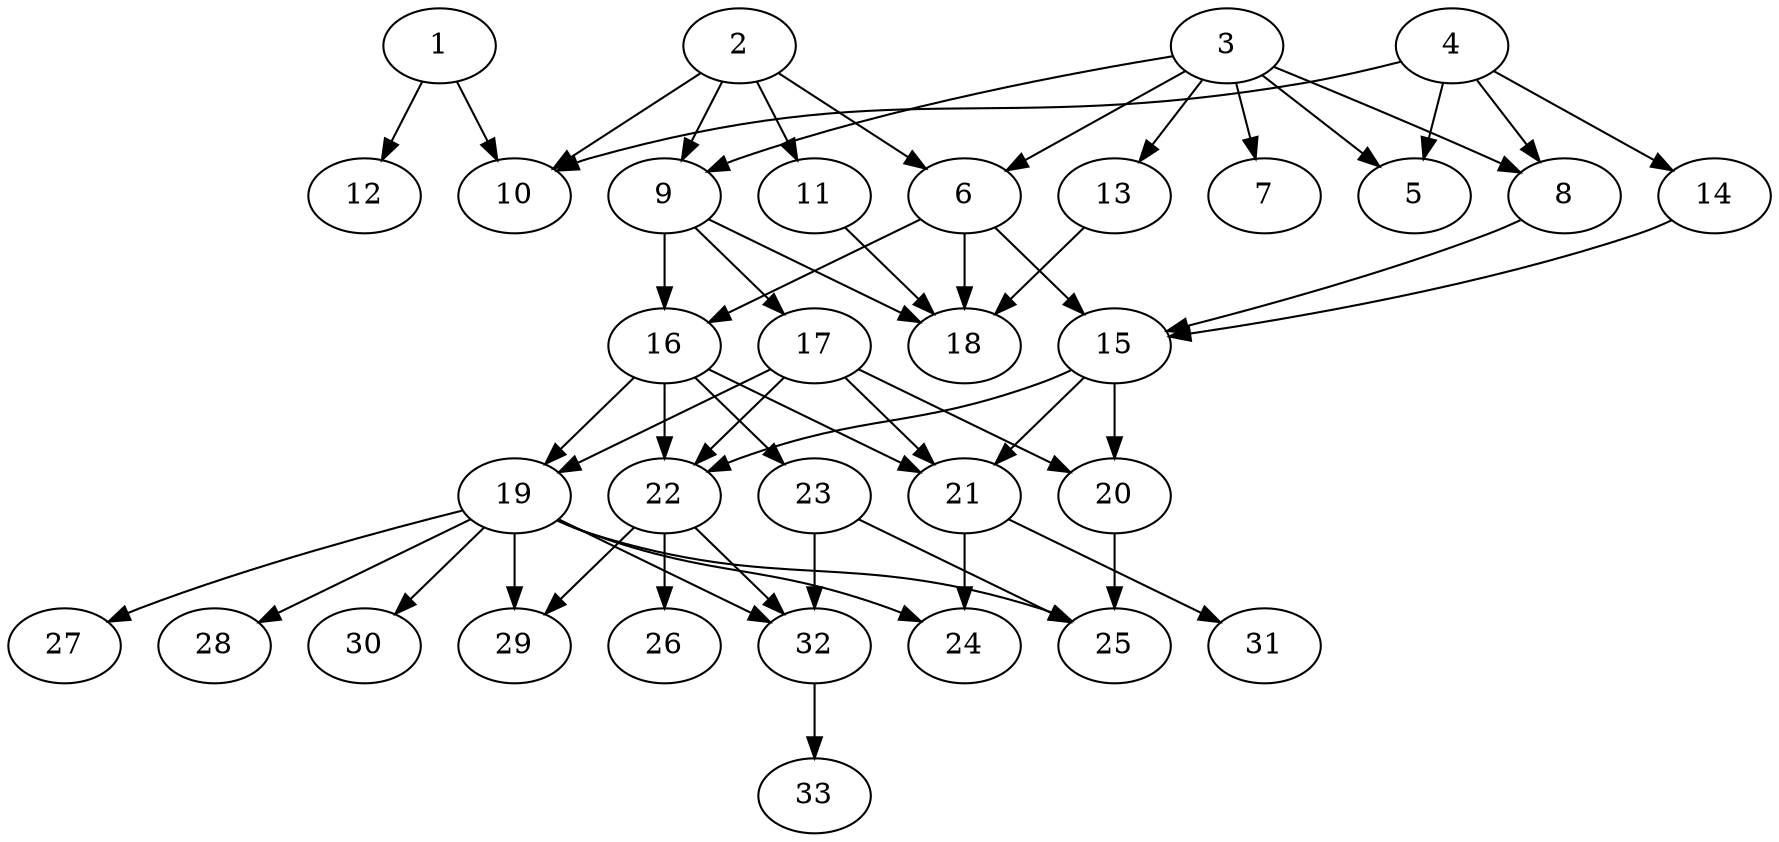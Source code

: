 // DAG (tier=2-normal, mode=compute, n=33, ccr=0.359, fat=0.628, density=0.574, regular=0.516, jump=0.150, mindata=524288, maxdata=8388608)
// DAG automatically generated by daggen at Sun Aug 24 16:33:33 2025
// /home/ermia/Project/Environments/daggen/bin/daggen --dot --ccr 0.359 --fat 0.628 --regular 0.516 --density 0.574 --jump 0.150 --mindata 524288 --maxdata 8388608 -n 33 
digraph G {
  1 [size="3329569591455822", alpha="0.09", expect_size="1664784795727911"]
  1 -> 10 [size ="63854763573248"]
  1 -> 12 [size ="63854763573248"]
  2 [size="200218320622391392", alpha="0.18", expect_size="100109160311195696"]
  2 -> 6 [size ="220504032018432"]
  2 -> 9 [size ="220504032018432"]
  2 -> 10 [size ="220504032018432"]
  2 -> 11 [size ="220504032018432"]
  3 [size="97160216245800", alpha="0.15", expect_size="48580108122900"]
  3 -> 5 [size ="11680297779200"]
  3 -> 6 [size ="11680297779200"]
  3 -> 7 [size ="11680297779200"]
  3 -> 8 [size ="11680297779200"]
  3 -> 9 [size ="11680297779200"]
  3 -> 13 [size ="11680297779200"]
  4 [size="708582859444207616", alpha="0.18", expect_size="354291429722103808"]
  4 -> 5 [size ="278313880780800"]
  4 -> 8 [size ="278313880780800"]
  4 -> 10 [size ="278313880780800"]
  4 -> 14 [size ="278313880780800"]
  5 [size="13261230957650760", alpha="0.03", expect_size="6630615478825380"]
  6 [size="152596855095595424", alpha="0.17", expect_size="76298427547797712"]
  6 -> 15 [size ="58953467691008"]
  6 -> 16 [size ="58953467691008"]
  6 -> 18 [size ="58953467691008"]
  7 [size="4684148058395630", alpha="0.11", expect_size="2342074029197815"]
  8 [size="7920291836736071", alpha="0.20", expect_size="3960145918368035"]
  8 -> 15 [size ="277637834473472"]
  9 [size="372510597087641", alpha="0.15", expect_size="186255298543820"]
  9 -> 16 [size ="24271606775808"]
  9 -> 17 [size ="24271606775808"]
  9 -> 18 [size ="24271606775808"]
  10 [size="35548459613651206144", alpha="0.09", expect_size="17774229806825603072"]
  11 [size="224628800352143264", alpha="0.05", expect_size="112314400176071632"]
  11 -> 18 [size ="201657178652672"]
  12 [size="1330506601470677", alpha="0.04", expect_size="665253300735338"]
  13 [size="351315177640153920", alpha="0.15", expect_size="175657588820076960"]
  13 -> 18 [size ="154097017683968"]
  14 [size="235073375917458849792", alpha="0.04", expect_size="117536687958729424896"]
  14 -> 15 [size ="304713912287232"]
  15 [size="1231084033101419", alpha="0.18", expect_size="615542016550709"]
  15 -> 20 [size ="47237333778432"]
  15 -> 21 [size ="47237333778432"]
  15 -> 22 [size ="47237333778432"]
  16 [size="157479476963291104", alpha="0.17", expect_size="78739738481645552"]
  16 -> 19 [size ="282582138748928"]
  16 -> 21 [size ="282582138748928"]
  16 -> 22 [size ="282582138748928"]
  16 -> 23 [size ="282582138748928"]
  17 [size="991712922172900", alpha="0.11", expect_size="495856461086450"]
  17 -> 19 [size ="37701759795200"]
  17 -> 20 [size ="37701759795200"]
  17 -> 21 [size ="37701759795200"]
  17 -> 22 [size ="37701759795200"]
  18 [size="481079686344812800", alpha="0.09", expect_size="240539843172406400"]
  19 [size="3827754441717649", alpha="0.15", expect_size="1913877220858824"]
  19 -> 24 [size ="202892946440192"]
  19 -> 25 [size ="202892946440192"]
  19 -> 27 [size ="202892946440192"]
  19 -> 28 [size ="202892946440192"]
  19 -> 29 [size ="202892946440192"]
  19 -> 30 [size ="202892946440192"]
  19 -> 32 [size ="202892946440192"]
  20 [size="25605006704827840", alpha="0.08", expect_size="12802503352413920"]
  20 -> 25 [size ="458491525332992"]
  21 [size="6345469136355818", alpha="0.07", expect_size="3172734568177909"]
  21 -> 24 [size ="242893495205888"]
  21 -> 31 [size ="242893495205888"]
  22 [size="2877442190324269056", alpha="0.07", expect_size="1438721095162134528"]
  22 -> 26 [size ="16184317575168"]
  22 -> 29 [size ="16184317575168"]
  22 -> 32 [size ="16184317575168"]
  23 [size="357554833397060", alpha="0.16", expect_size="178777416698530"]
  23 -> 25 [size ="15652773429248"]
  23 -> 32 [size ="15652773429248"]
  24 [size="65320569739278192", alpha="0.11", expect_size="32660284869639096"]
  25 [size="3545670959120756", alpha="0.08", expect_size="1772835479560378"]
  26 [size="95066558468804575232", alpha="0.02", expect_size="47533279234402287616"]
  27 [size="2823257379610082", alpha="0.04", expect_size="1411628689805041"]
  28 [size="6704936859093922", alpha="0.01", expect_size="3352468429546961"]
  29 [size="870390038525598", alpha="0.05", expect_size="435195019262799"]
  30 [size="106917571407642624000", alpha="0.13", expect_size="53458785703821312000"]
  31 [size="12559647235899392000", alpha="0.11", expect_size="6279823617949696000"]
  32 [size="3861446708416094", alpha="0.11", expect_size="1930723354208047"]
  32 -> 33 [size ="7364937777152"]
  33 [size="74330652001896832", alpha="0.17", expect_size="37165326000948416"]
}
